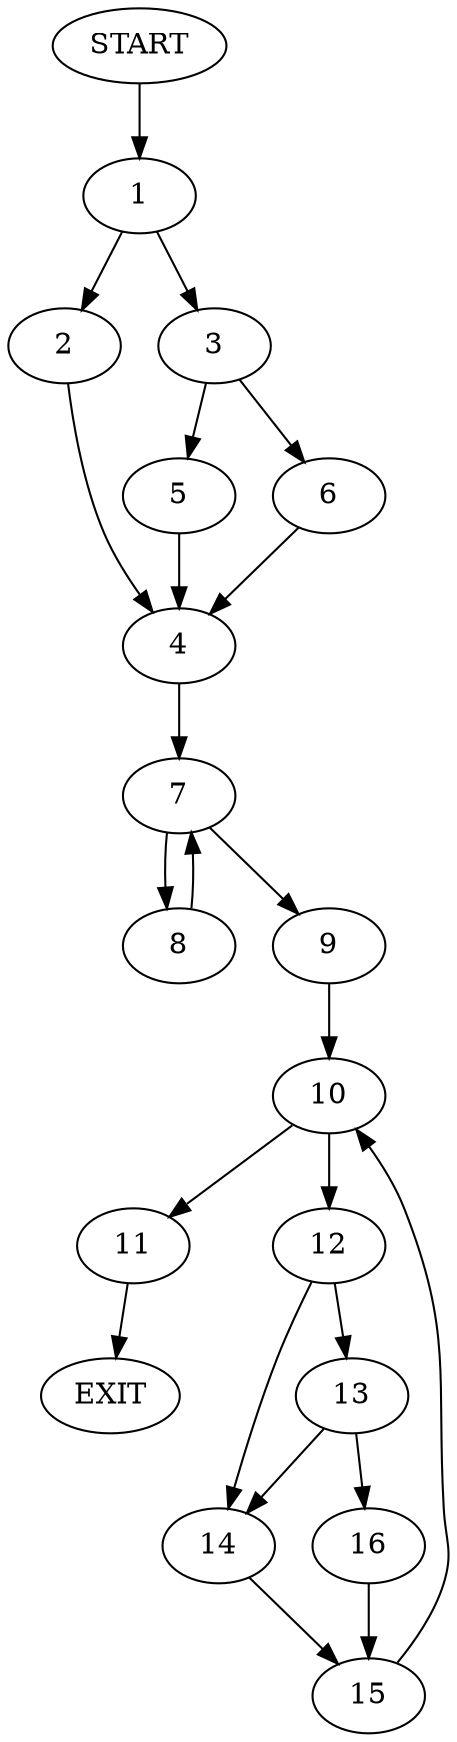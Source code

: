 digraph {
0 [label="START"]
17 [label="EXIT"]
0 -> 1
1 -> 2
1 -> 3
2 -> 4
3 -> 5
3 -> 6
5 -> 4
6 -> 4
4 -> 7
7 -> 8
7 -> 9
8 -> 7
9 -> 10
10 -> 11
10 -> 12
12 -> 13
12 -> 14
11 -> 17
14 -> 15
13 -> 16
13 -> 14
16 -> 15
15 -> 10
}
